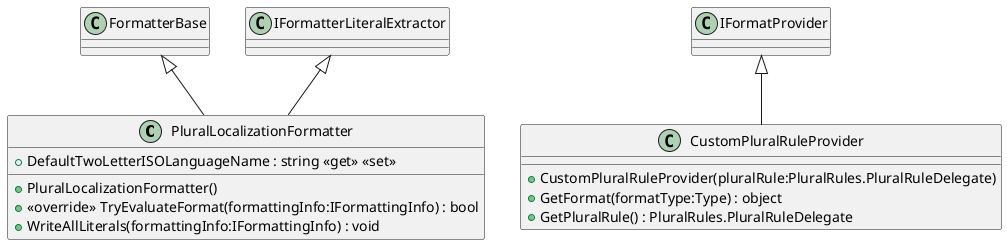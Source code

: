 @startuml
class PluralLocalizationFormatter {
    + DefaultTwoLetterISOLanguageName : string <<get>> <<set>>
    + PluralLocalizationFormatter()
    + <<override>> TryEvaluateFormat(formattingInfo:IFormattingInfo) : bool
    + WriteAllLiterals(formattingInfo:IFormattingInfo) : void
}
class CustomPluralRuleProvider {
    + CustomPluralRuleProvider(pluralRule:PluralRules.PluralRuleDelegate)
    + GetFormat(formatType:Type) : object
    + GetPluralRule() : PluralRules.PluralRuleDelegate
}
FormatterBase <|-- PluralLocalizationFormatter
IFormatterLiteralExtractor <|-- PluralLocalizationFormatter
IFormatProvider <|-- CustomPluralRuleProvider
@enduml
